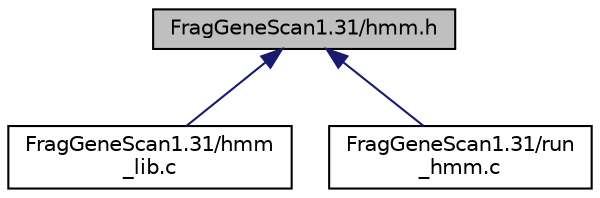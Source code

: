 digraph "FragGeneScan1.31/hmm.h"
{
 // LATEX_PDF_SIZE
  edge [fontname="Helvetica",fontsize="10",labelfontname="Helvetica",labelfontsize="10"];
  node [fontname="Helvetica",fontsize="10",shape=record];
  Node1 [label="FragGeneScan1.31/hmm.h",height=0.2,width=0.4,color="black", fillcolor="grey75", style="filled", fontcolor="black",tooltip=" "];
  Node1 -> Node2 [dir="back",color="midnightblue",fontsize="10",style="solid"];
  Node2 [label="FragGeneScan1.31/hmm\l_lib.c",height=0.2,width=0.4,color="black", fillcolor="white", style="filled",URL="$hmm__lib_8c.html",tooltip=" "];
  Node1 -> Node3 [dir="back",color="midnightblue",fontsize="10",style="solid"];
  Node3 [label="FragGeneScan1.31/run\l_hmm.c",height=0.2,width=0.4,color="black", fillcolor="white", style="filled",URL="$run__hmm_8c.html",tooltip=" "];
}
